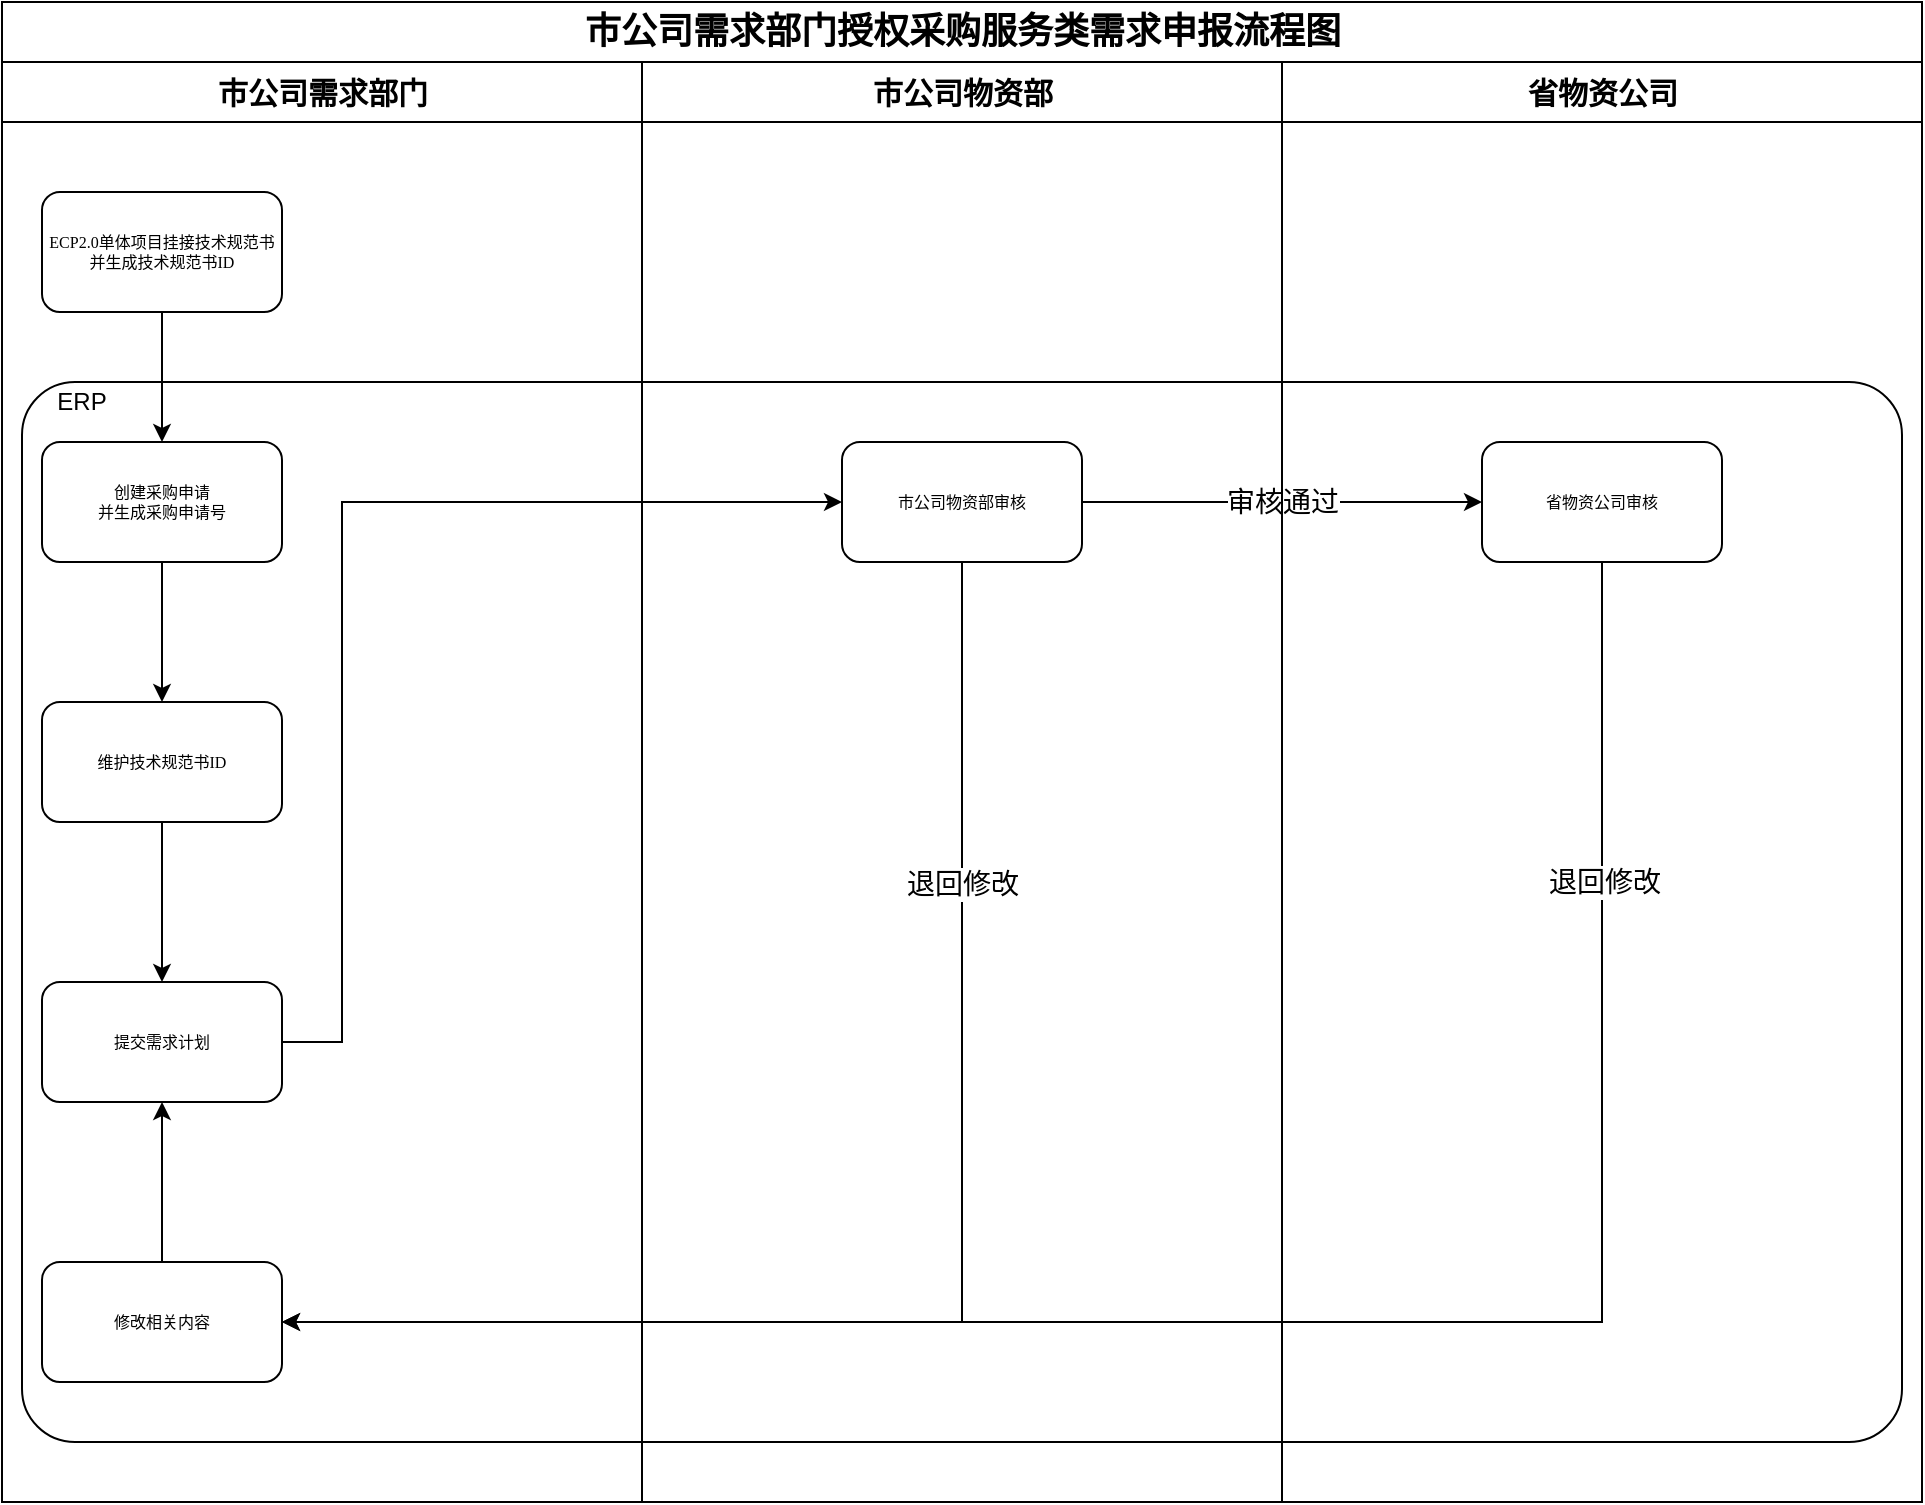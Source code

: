 <mxfile version="14.2.2" type="github">
  <diagram id="aqPo9Mse1N2Et3PvXwCJ" name="Page-1">
    <mxGraphModel dx="1038" dy="492" grid="1" gridSize="10" guides="1" tooltips="1" connect="1" arrows="1" fold="1" page="1" pageScale="1" pageWidth="827" pageHeight="1169" math="0" shadow="0">
      <root>
        <mxCell id="0" />
        <mxCell id="1" parent="0" />
        <mxCell id="mhLJy6-Bjt3jq6p5-BcC-13" value="" style="rounded=1;whiteSpace=wrap;html=1;rotation=0;glass=0;perimeterSpacing=0;strokeOpacity=100;arcSize=5;" parent="1" vertex="1">
          <mxGeometry x="80" y="230" width="940" height="530" as="geometry" />
        </mxCell>
        <mxCell id="iqzAFODL22Mn3UQDVmFt-21" value="&lt;font style=&quot;font-size: 18px&quot;&gt;市公司需求部门授权采购服务类需求申报流程图&lt;/font&gt;" style="swimlane;html=1;childLayout=stackLayout;startSize=30;rounded=0;shadow=0;labelBackgroundColor=none;strokeWidth=1;fontFamily=Verdana;fontSize=18;align=center;" parent="1" vertex="1">
          <mxGeometry x="70" y="40" width="960" height="750" as="geometry" />
        </mxCell>
        <mxCell id="iqzAFODL22Mn3UQDVmFt-22" value="市公司需求部门" style="swimlane;html=1;startSize=30;fontSize=15;" parent="iqzAFODL22Mn3UQDVmFt-21" vertex="1">
          <mxGeometry y="30" width="320" height="720" as="geometry" />
        </mxCell>
        <mxCell id="iqzAFODL22Mn3UQDVmFt-23" style="edgeStyle=orthogonalEdgeStyle;rounded=0;orthogonalLoop=1;jettySize=auto;html=1;exitX=0.5;exitY=1;exitDx=0;exitDy=0;entryX=0.5;entryY=0;entryDx=0;entryDy=0;fontSize=18;" parent="iqzAFODL22Mn3UQDVmFt-22" source="iqzAFODL22Mn3UQDVmFt-24" target="iqzAFODL22Mn3UQDVmFt-26" edge="1">
          <mxGeometry relative="1" as="geometry" />
        </mxCell>
        <mxCell id="iqzAFODL22Mn3UQDVmFt-24" value="ECP2.0单体项目挂接技术规范书并生成技术规范书ID" style="rounded=1;whiteSpace=wrap;html=1;shadow=0;labelBackgroundColor=none;strokeWidth=1;fontFamily=Verdana;fontSize=8;align=center;" parent="iqzAFODL22Mn3UQDVmFt-22" vertex="1">
          <mxGeometry x="20" y="65" width="120" height="60" as="geometry" />
        </mxCell>
        <mxCell id="iqzAFODL22Mn3UQDVmFt-25" style="edgeStyle=orthogonalEdgeStyle;rounded=0;orthogonalLoop=1;jettySize=auto;html=1;entryX=0.5;entryY=0;entryDx=0;entryDy=0;fontSize=18;" parent="iqzAFODL22Mn3UQDVmFt-22" source="iqzAFODL22Mn3UQDVmFt-26" target="iqzAFODL22Mn3UQDVmFt-27" edge="1">
          <mxGeometry relative="1" as="geometry" />
        </mxCell>
        <mxCell id="iqzAFODL22Mn3UQDVmFt-26" value="创建采购申请&lt;br&gt;并生成采购申请号" style="rounded=1;whiteSpace=wrap;html=1;shadow=0;labelBackgroundColor=none;strokeWidth=1;fontFamily=Verdana;fontSize=8;align=center;" parent="iqzAFODL22Mn3UQDVmFt-22" vertex="1">
          <mxGeometry x="20" y="190" width="120" height="60" as="geometry" />
        </mxCell>
        <mxCell id="iqzAFODL22Mn3UQDVmFt-27" value="维护技术规范书ID" style="rounded=1;whiteSpace=wrap;html=1;shadow=0;labelBackgroundColor=none;strokeWidth=1;fontFamily=Verdana;fontSize=8;align=center;" parent="iqzAFODL22Mn3UQDVmFt-22" vertex="1">
          <mxGeometry x="20" y="320" width="120" height="60" as="geometry" />
        </mxCell>
        <mxCell id="iqzAFODL22Mn3UQDVmFt-30" value="市公司物资部" style="swimlane;html=1;startSize=30;fontSize=15;fontStyle=1" parent="iqzAFODL22Mn3UQDVmFt-21" vertex="1">
          <mxGeometry x="320" y="30" width="320" height="720" as="geometry" />
        </mxCell>
        <mxCell id="iqzAFODL22Mn3UQDVmFt-31" value="市公司物资部审核" style="whiteSpace=wrap;html=1;rounded=1;shadow=0;fontFamily=Verdana;fontSize=8;strokeWidth=1;" parent="iqzAFODL22Mn3UQDVmFt-30" vertex="1">
          <mxGeometry x="100" y="190" width="120" height="60" as="geometry" />
        </mxCell>
        <mxCell id="iqzAFODL22Mn3UQDVmFt-34" value="审核通过" style="edgeStyle=orthogonalEdgeStyle;rounded=0;orthogonalLoop=1;jettySize=auto;html=1;fontSize=14;" parent="iqzAFODL22Mn3UQDVmFt-21" source="iqzAFODL22Mn3UQDVmFt-31" target="iqzAFODL22Mn3UQDVmFt-36" edge="1">
          <mxGeometry relative="1" as="geometry" />
        </mxCell>
        <mxCell id="iqzAFODL22Mn3UQDVmFt-35" value="省物资公司" style="swimlane;html=1;startSize=30;fontSize=15;" parent="iqzAFODL22Mn3UQDVmFt-21" vertex="1">
          <mxGeometry x="640" y="30" width="320" height="720" as="geometry" />
        </mxCell>
        <mxCell id="iqzAFODL22Mn3UQDVmFt-36" value="省物资公司审核" style="whiteSpace=wrap;html=1;rounded=1;shadow=0;fontFamily=Verdana;fontSize=8;strokeWidth=1;" parent="iqzAFODL22Mn3UQDVmFt-35" vertex="1">
          <mxGeometry x="100" y="190" width="120" height="60" as="geometry" />
        </mxCell>
        <mxCell id="iqzAFODL22Mn3UQDVmFt-41" value="" style="edgeStyle=orthogonalEdgeStyle;rounded=0;orthogonalLoop=1;jettySize=auto;html=1;fontSize=18;entryX=0;entryY=0.5;entryDx=0;entryDy=0;" parent="1" source="iqzAFODL22Mn3UQDVmFt-42" target="iqzAFODL22Mn3UQDVmFt-31" edge="1">
          <mxGeometry relative="1" as="geometry">
            <Array as="points">
              <mxPoint x="240" y="560" />
              <mxPoint x="240" y="290" />
            </Array>
            <mxPoint x="500" y="290" as="targetPoint" />
          </mxGeometry>
        </mxCell>
        <mxCell id="iqzAFODL22Mn3UQDVmFt-42" value="提交需求计划" style="whiteSpace=wrap;html=1;rounded=1;shadow=0;fontFamily=Verdana;fontSize=8;strokeWidth=1;" parent="1" vertex="1">
          <mxGeometry x="90" y="530" width="120" height="60" as="geometry" />
        </mxCell>
        <mxCell id="iqzAFODL22Mn3UQDVmFt-43" value="" style="edgeStyle=orthogonalEdgeStyle;rounded=0;orthogonalLoop=1;jettySize=auto;html=1;fontSize=18;" parent="1" source="iqzAFODL22Mn3UQDVmFt-27" target="iqzAFODL22Mn3UQDVmFt-42" edge="1">
          <mxGeometry relative="1" as="geometry" />
        </mxCell>
        <mxCell id="iqzAFODL22Mn3UQDVmFt-44" style="edgeStyle=orthogonalEdgeStyle;rounded=0;orthogonalLoop=1;jettySize=auto;html=1;fontSize=14;entryX=1;entryY=0.5;entryDx=0;entryDy=0;exitX=0.5;exitY=1;exitDx=0;exitDy=0;" parent="1" source="iqzAFODL22Mn3UQDVmFt-31" target="iqzAFODL22Mn3UQDVmFt-47" edge="1">
          <mxGeometry relative="1" as="geometry">
            <mxPoint x="430" y="660" as="targetPoint" />
            <Array as="points" />
            <mxPoint x="430" y="195" as="sourcePoint" />
          </mxGeometry>
        </mxCell>
        <mxCell id="iqzAFODL22Mn3UQDVmFt-45" value="退回修改" style="edgeLabel;html=1;align=center;verticalAlign=middle;resizable=0;points=[];fontSize=14;" parent="iqzAFODL22Mn3UQDVmFt-44" vertex="1" connectable="0">
          <mxGeometry x="-0.346" y="-2" relative="1" as="geometry">
            <mxPoint x="2" y="-75" as="offset" />
          </mxGeometry>
        </mxCell>
        <mxCell id="iqzAFODL22Mn3UQDVmFt-46" style="edgeStyle=orthogonalEdgeStyle;rounded=0;orthogonalLoop=1;jettySize=auto;html=1;entryX=0.5;entryY=1;entryDx=0;entryDy=0;fontSize=14;" parent="1" source="iqzAFODL22Mn3UQDVmFt-47" target="iqzAFODL22Mn3UQDVmFt-42" edge="1">
          <mxGeometry relative="1" as="geometry" />
        </mxCell>
        <mxCell id="iqzAFODL22Mn3UQDVmFt-47" value="修改相关内容" style="whiteSpace=wrap;html=1;rounded=1;shadow=0;fontFamily=Verdana;fontSize=8;strokeWidth=1;" parent="1" vertex="1">
          <mxGeometry x="90" y="670" width="120" height="60" as="geometry" />
        </mxCell>
        <mxCell id="iqzAFODL22Mn3UQDVmFt-39" style="edgeStyle=orthogonalEdgeStyle;rounded=0;orthogonalLoop=1;jettySize=auto;html=1;fontSize=14;exitX=0.5;exitY=1;exitDx=0;exitDy=0;entryX=1;entryY=0.5;entryDx=0;entryDy=0;" parent="1" source="iqzAFODL22Mn3UQDVmFt-36" target="iqzAFODL22Mn3UQDVmFt-47" edge="1">
          <mxGeometry relative="1" as="geometry">
            <Array as="points">
              <mxPoint x="870" y="700" />
            </Array>
            <mxPoint x="820" y="270" as="sourcePoint" />
            <mxPoint x="220" y="700" as="targetPoint" />
          </mxGeometry>
        </mxCell>
        <mxCell id="iqzAFODL22Mn3UQDVmFt-40" value="退回修改" style="edgeLabel;html=1;align=center;verticalAlign=middle;resizable=0;points=[];fontSize=14;" parent="iqzAFODL22Mn3UQDVmFt-39" vertex="1" connectable="0">
          <mxGeometry x="-0.095" relative="1" as="geometry">
            <mxPoint x="91" y="-220" as="offset" />
          </mxGeometry>
        </mxCell>
        <mxCell id="mhLJy6-Bjt3jq6p5-BcC-14" value="ERP" style="text;html=1;strokeColor=none;fillColor=none;align=center;verticalAlign=middle;whiteSpace=wrap;rounded=0;" parent="1" vertex="1">
          <mxGeometry x="90" y="230" width="40" height="20" as="geometry" />
        </mxCell>
      </root>
    </mxGraphModel>
  </diagram>
</mxfile>
